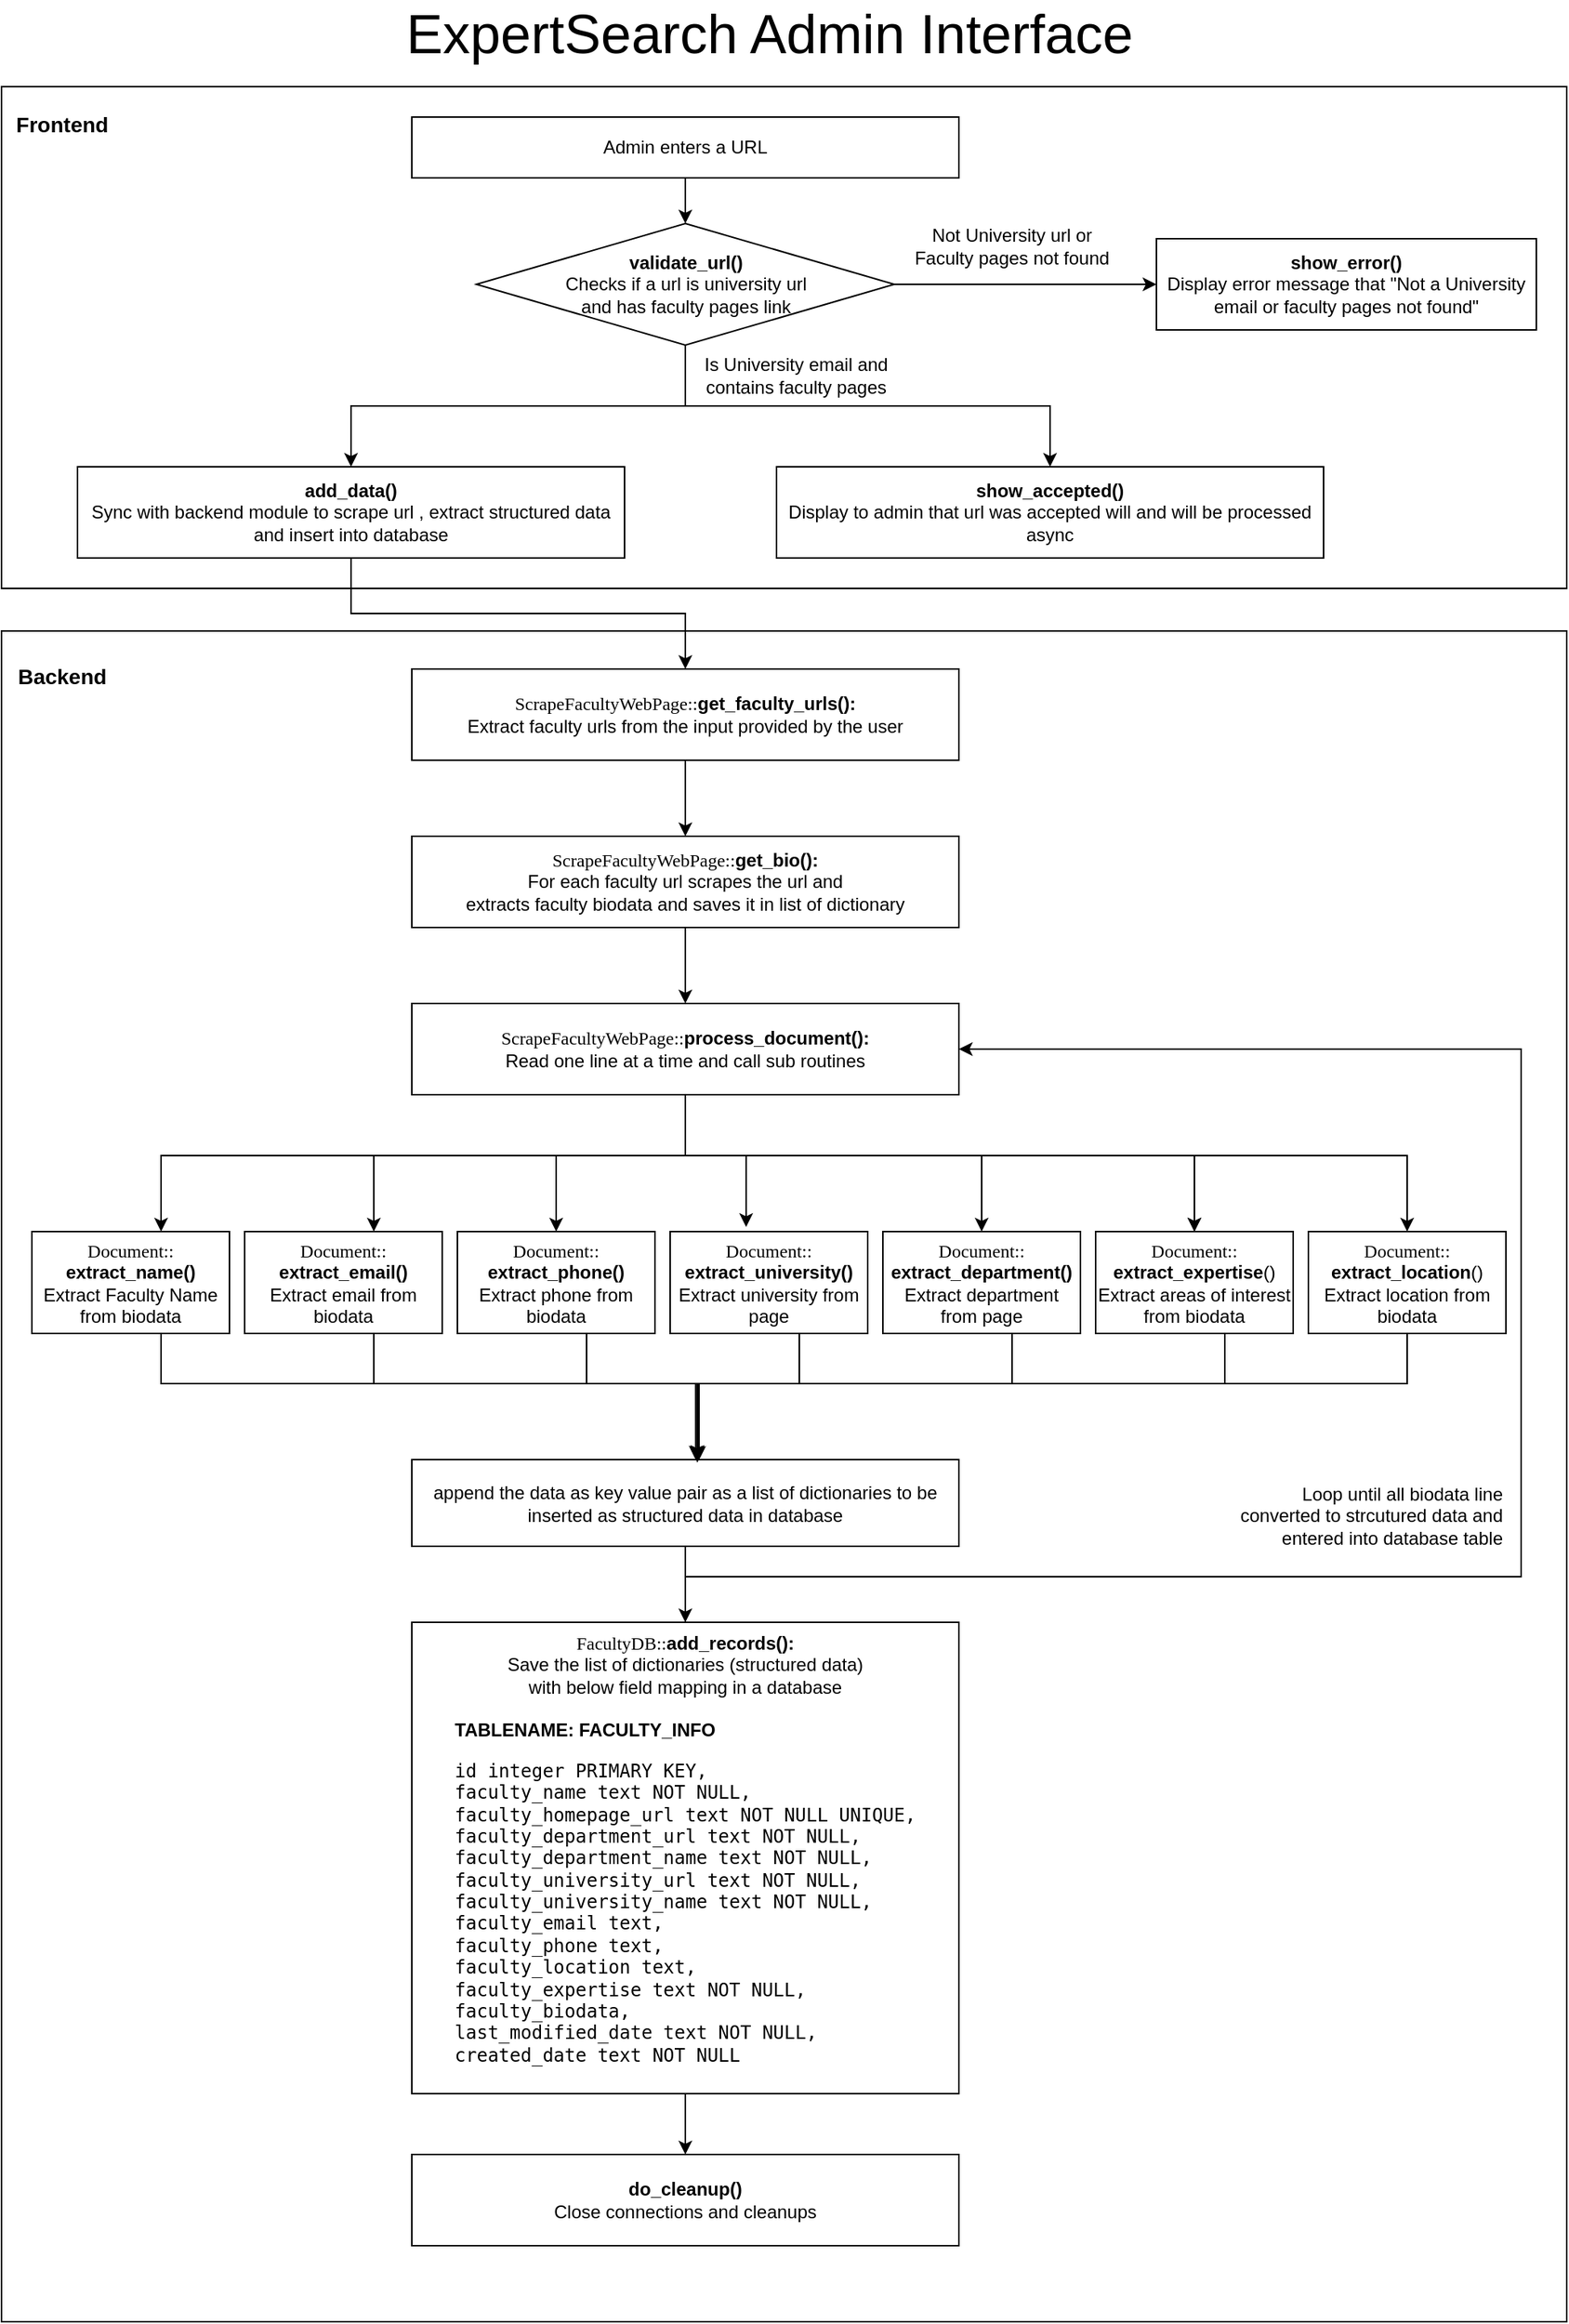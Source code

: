 <mxfile version="15.9.1" type="device"><diagram id="dUBs_UTZ3-glxY3RX4h6" name="Page-1"><mxGraphModel dx="1438" dy="1724" grid="1" gridSize="10" guides="1" tooltips="1" connect="1" arrows="1" fold="1" page="1" pageScale="1" pageWidth="850" pageHeight="1100" math="0" shadow="0"><root><mxCell id="0"/><mxCell id="1" parent="0"/><mxCell id="UDE30eZPnsQFLOr3LsP8-9" value="" style="rounded=0;whiteSpace=wrap;html=1;fontSize=14;" parent="1" vertex="1"><mxGeometry x="70" y="428" width="1030" height="1112" as="geometry"/></mxCell><mxCell id="UDE30eZPnsQFLOr3LsP8-7" value="" style="rounded=0;whiteSpace=wrap;html=1;fontSize=14;" parent="1" vertex="1"><mxGeometry x="70" y="70" width="1030" height="330" as="geometry"/></mxCell><mxCell id="UuPm2zwgWU1U_0ycSbbI-6" value="" style="edgeStyle=orthogonalEdgeStyle;rounded=0;orthogonalLoop=1;jettySize=auto;html=1;" parent="1" source="UuPm2zwgWU1U_0ycSbbI-1" target="UuPm2zwgWU1U_0ycSbbI-4" edge="1"><mxGeometry relative="1" as="geometry"/></mxCell><mxCell id="UuPm2zwgWU1U_0ycSbbI-1" value="Admin enters a URL" style="rounded=0;whiteSpace=wrap;html=1;" parent="1" vertex="1"><mxGeometry x="340" y="90" width="360" height="40" as="geometry"/></mxCell><mxCell id="UuPm2zwgWU1U_0ycSbbI-13" style="edgeStyle=orthogonalEdgeStyle;rounded=0;orthogonalLoop=1;jettySize=auto;html=1;entryX=0.5;entryY=0;entryDx=0;entryDy=0;" parent="1" source="UuPm2zwgWU1U_0ycSbbI-2" target="UuPm2zwgWU1U_0ycSbbI-12" edge="1"><mxGeometry relative="1" as="geometry"/></mxCell><mxCell id="UuPm2zwgWU1U_0ycSbbI-2" value="&lt;span style=&quot;font-size: 9pt ; background-color: rgb(255 , 255 , 255) ; font-family: &amp;#34;menlo&amp;#34;&quot;&gt;ScrapeFacultyWebPage::&lt;/span&gt;&lt;b&gt;get_faculty_urls():&lt;br&gt;&lt;/b&gt;Extract faculty urls from the input provided by the user" style="rounded=0;whiteSpace=wrap;html=1;" parent="1" vertex="1"><mxGeometry x="340" y="453" width="360" height="60" as="geometry"/></mxCell><mxCell id="UuPm2zwgWU1U_0ycSbbI-7" value="" style="edgeStyle=orthogonalEdgeStyle;rounded=0;orthogonalLoop=1;jettySize=auto;html=1;entryX=0.5;entryY=0;entryDx=0;entryDy=0;" parent="1" source="UuPm2zwgWU1U_0ycSbbI-4" target="UDE30eZPnsQFLOr3LsP8-1" edge="1"><mxGeometry relative="1" as="geometry"/></mxCell><mxCell id="UuPm2zwgWU1U_0ycSbbI-10" style="edgeStyle=orthogonalEdgeStyle;rounded=0;orthogonalLoop=1;jettySize=auto;html=1;entryX=0;entryY=0.5;entryDx=0;entryDy=0;" parent="1" source="UuPm2zwgWU1U_0ycSbbI-4" target="UuPm2zwgWU1U_0ycSbbI-9" edge="1"><mxGeometry relative="1" as="geometry"><mxPoint x="700" y="230" as="targetPoint"/></mxGeometry></mxCell><mxCell id="ZGqyVjanNFfFtLkHs6KT-5" style="edgeStyle=orthogonalEdgeStyle;rounded=0;orthogonalLoop=1;jettySize=auto;html=1;" edge="1" parent="1" source="UuPm2zwgWU1U_0ycSbbI-4" target="ZGqyVjanNFfFtLkHs6KT-2"><mxGeometry relative="1" as="geometry"/></mxCell><mxCell id="UuPm2zwgWU1U_0ycSbbI-4" value="&lt;b&gt;&lt;span&gt;validate_url()&lt;/span&gt;&lt;br&gt;&lt;/b&gt;&lt;span&gt;Checks if a url is university url &lt;br&gt;and has faculty pages link&lt;/span&gt;" style="rhombus;whiteSpace=wrap;html=1;" parent="1" vertex="1"><mxGeometry x="382.5" y="160" width="275" height="80" as="geometry"/></mxCell><mxCell id="UuPm2zwgWU1U_0ycSbbI-8" value="Is University email and &lt;br&gt;contains faculty pages" style="text;html=1;strokeColor=none;fillColor=none;align=center;verticalAlign=middle;whiteSpace=wrap;rounded=0;" parent="1" vertex="1"><mxGeometry x="527.5" y="245" width="130" height="30" as="geometry"/></mxCell><mxCell id="UuPm2zwgWU1U_0ycSbbI-9" value="&lt;b&gt;show_error()&lt;br&gt;&lt;/b&gt;Display error message that &quot;Not a University email or faculty pages not found&quot;" style="rounded=0;whiteSpace=wrap;html=1;" parent="1" vertex="1"><mxGeometry x="830" y="170" width="250" height="60" as="geometry"/></mxCell><mxCell id="UuPm2zwgWU1U_0ycSbbI-11" value="Not University url or &lt;br&gt;Faculty pages not found" style="text;html=1;strokeColor=none;fillColor=none;align=center;verticalAlign=middle;whiteSpace=wrap;rounded=0;" parent="1" vertex="1"><mxGeometry x="620" y="160" width="230" height="30" as="geometry"/></mxCell><mxCell id="UuPm2zwgWU1U_0ycSbbI-45" style="edgeStyle=orthogonalEdgeStyle;rounded=0;orthogonalLoop=1;jettySize=auto;html=1;entryX=0.5;entryY=0;entryDx=0;entryDy=0;" parent="1" source="UuPm2zwgWU1U_0ycSbbI-12" target="UuPm2zwgWU1U_0ycSbbI-14" edge="1"><mxGeometry relative="1" as="geometry"/></mxCell><mxCell id="UuPm2zwgWU1U_0ycSbbI-12" value="&lt;span style=&quot;font-size: 9pt ; background-color: rgb(255 , 255 , 255) ; font-family: &amp;#34;menlo&amp;#34;&quot;&gt;ScrapeFacultyWebPage::&lt;/span&gt;&lt;b&gt;get_bio():&lt;br&gt;&lt;/b&gt;For each faculty url scrapes the url and &lt;br&gt;extracts faculty biodata and saves it in list of dictionary" style="rounded=0;whiteSpace=wrap;html=1;" parent="1" vertex="1"><mxGeometry x="340" y="563" width="360" height="60" as="geometry"/></mxCell><mxCell id="UuPm2zwgWU1U_0ycSbbI-18" value="" style="edgeStyle=orthogonalEdgeStyle;rounded=0;orthogonalLoop=1;jettySize=auto;html=1;" parent="1" source="UuPm2zwgWU1U_0ycSbbI-14" target="UuPm2zwgWU1U_0ycSbbI-17" edge="1"><mxGeometry relative="1" as="geometry"><Array as="points"><mxPoint x="520" y="773"/><mxPoint x="435" y="773"/></Array></mxGeometry></mxCell><mxCell id="UuPm2zwgWU1U_0ycSbbI-24" style="edgeStyle=orthogonalEdgeStyle;rounded=0;orthogonalLoop=1;jettySize=auto;html=1;" parent="1" source="UuPm2zwgWU1U_0ycSbbI-14" edge="1"><mxGeometry relative="1" as="geometry"><Array as="points"><mxPoint x="520" y="773"/><mxPoint x="560" y="773"/><mxPoint x="560" y="820"/></Array><mxPoint x="560" y="820" as="targetPoint"/></mxGeometry></mxCell><mxCell id="UuPm2zwgWU1U_0ycSbbI-26" style="edgeStyle=orthogonalEdgeStyle;rounded=0;orthogonalLoop=1;jettySize=auto;html=1;entryX=0.5;entryY=0;entryDx=0;entryDy=0;exitX=0.5;exitY=1;exitDx=0;exitDy=0;" parent="1" source="UuPm2zwgWU1U_0ycSbbI-14" target="UuPm2zwgWU1U_0ycSbbI-22" edge="1"><mxGeometry relative="1" as="geometry"><Array as="points"><mxPoint x="520" y="773"/><mxPoint x="855" y="773"/></Array></mxGeometry></mxCell><mxCell id="UuPm2zwgWU1U_0ycSbbI-27" style="edgeStyle=orthogonalEdgeStyle;rounded=0;orthogonalLoop=1;jettySize=auto;html=1;" parent="1" source="UuPm2zwgWU1U_0ycSbbI-14" target="UuPm2zwgWU1U_0ycSbbI-15" edge="1"><mxGeometry relative="1" as="geometry"><Array as="points"><mxPoint x="520" y="773"/><mxPoint x="315" y="773"/></Array></mxGeometry></mxCell><mxCell id="UuPm2zwgWU1U_0ycSbbI-30" style="edgeStyle=orthogonalEdgeStyle;rounded=0;orthogonalLoop=1;jettySize=auto;html=1;" parent="1" source="UuPm2zwgWU1U_0ycSbbI-14" target="UuPm2zwgWU1U_0ycSbbI-20" edge="1"><mxGeometry relative="1" as="geometry"><Array as="points"><mxPoint x="520" y="773"/><mxPoint x="175" y="773"/></Array></mxGeometry></mxCell><mxCell id="UuPm2zwgWU1U_0ycSbbI-31" style="edgeStyle=orthogonalEdgeStyle;rounded=0;orthogonalLoop=1;jettySize=auto;html=1;entryX=0.5;entryY=0;entryDx=0;entryDy=0;" parent="1" source="UuPm2zwgWU1U_0ycSbbI-14" target="UuPm2zwgWU1U_0ycSbbI-21" edge="1"><mxGeometry relative="1" as="geometry"><Array as="points"><mxPoint x="520" y="773"/><mxPoint x="715" y="773"/></Array></mxGeometry></mxCell><mxCell id="ZGqyVjanNFfFtLkHs6KT-11" style="edgeStyle=orthogonalEdgeStyle;rounded=0;orthogonalLoop=1;jettySize=auto;html=1;entryX=0.5;entryY=0;entryDx=0;entryDy=0;" edge="1" parent="1" target="ZGqyVjanNFfFtLkHs6KT-7"><mxGeometry relative="1" as="geometry"><mxPoint x="520" y="736" as="sourcePoint"/><mxPoint x="995" y="826" as="targetPoint"/><Array as="points"><mxPoint x="520" y="773"/><mxPoint x="995" y="773"/></Array></mxGeometry></mxCell><mxCell id="UuPm2zwgWU1U_0ycSbbI-14" value="&lt;span style=&quot;background-color: rgb(255 , 255 , 255) ; font-family: &amp;#34;menlo&amp;#34; ; font-size: 9pt&quot;&gt;ScrapeFacultyWebPage::&lt;/span&gt;&lt;b&gt;process_document():&lt;br&gt;&lt;/b&gt;Read one line at a time and call sub routines" style="rounded=0;whiteSpace=wrap;html=1;" parent="1" vertex="1"><mxGeometry x="340" y="673" width="360" height="60" as="geometry"/></mxCell><mxCell id="UuPm2zwgWU1U_0ycSbbI-36" style="edgeStyle=orthogonalEdgeStyle;rounded=0;orthogonalLoop=1;jettySize=auto;html=1;entryX=0.519;entryY=0;entryDx=0;entryDy=0;entryPerimeter=0;" parent="1" source="UuPm2zwgWU1U_0ycSbbI-15" target="UuPm2zwgWU1U_0ycSbbI-33" edge="1"><mxGeometry relative="1" as="geometry"><Array as="points"><mxPoint x="315" y="923"/><mxPoint x="527" y="923"/></Array></mxGeometry></mxCell><mxCell id="UuPm2zwgWU1U_0ycSbbI-15" value="&lt;span style=&quot;font-family: &amp;#34;menlo&amp;#34; ; background-color: rgb(255 , 255 , 255)&quot;&gt;Document::&lt;/span&gt;&lt;b&gt;&lt;br&gt;extract_email()&lt;br&gt;&lt;/b&gt;Extract email from biodata" style="whiteSpace=wrap;html=1;rounded=0;" parent="1" vertex="1"><mxGeometry x="230" y="823" width="130" height="67" as="geometry"/></mxCell><mxCell id="UuPm2zwgWU1U_0ycSbbI-37" style="edgeStyle=orthogonalEdgeStyle;rounded=0;orthogonalLoop=1;jettySize=auto;html=1;entryX=0.522;entryY=-0.004;entryDx=0;entryDy=0;entryPerimeter=0;" parent="1" source="UuPm2zwgWU1U_0ycSbbI-17" target="UuPm2zwgWU1U_0ycSbbI-33" edge="1"><mxGeometry relative="1" as="geometry"><Array as="points"><mxPoint x="455" y="923"/><mxPoint x="528" y="923"/></Array></mxGeometry></mxCell><mxCell id="UuPm2zwgWU1U_0ycSbbI-17" value="&lt;span style=&quot;font-family: &amp;#34;menlo&amp;#34; ; background-color: rgb(255 , 255 , 255)&quot;&gt;Document::&lt;/span&gt;&lt;b&gt;&lt;br&gt;extract_phone()&lt;br&gt;&lt;/b&gt;Extract phone from biodata" style="whiteSpace=wrap;html=1;rounded=0;" parent="1" vertex="1"><mxGeometry x="370" y="823" width="130" height="67" as="geometry"/></mxCell><mxCell id="UuPm2zwgWU1U_0ycSbbI-39" style="edgeStyle=orthogonalEdgeStyle;rounded=0;orthogonalLoop=1;jettySize=auto;html=1;entryX=0.522;entryY=0.004;entryDx=0;entryDy=0;entryPerimeter=0;" parent="1" source="UuPm2zwgWU1U_0ycSbbI-19" target="UuPm2zwgWU1U_0ycSbbI-33" edge="1"><mxGeometry relative="1" as="geometry"><Array as="points"><mxPoint x="595" y="923"/><mxPoint x="528" y="923"/></Array></mxGeometry></mxCell><mxCell id="UuPm2zwgWU1U_0ycSbbI-19" value="&lt;span style=&quot;font-family: &amp;#34;menlo&amp;#34; ; background-color: rgb(255 , 255 , 255)&quot;&gt;Document::&lt;/span&gt;&lt;b&gt;&lt;br&gt;extract_university()&lt;br&gt;&lt;/b&gt;Extract university from page" style="whiteSpace=wrap;html=1;rounded=0;" parent="1" vertex="1"><mxGeometry x="510" y="823" width="130" height="67" as="geometry"/></mxCell><mxCell id="UuPm2zwgWU1U_0ycSbbI-35" style="edgeStyle=orthogonalEdgeStyle;rounded=0;orthogonalLoop=1;jettySize=auto;html=1;entryX=0.522;entryY=0.004;entryDx=0;entryDy=0;entryPerimeter=0;" parent="1" source="UuPm2zwgWU1U_0ycSbbI-20" target="UuPm2zwgWU1U_0ycSbbI-33" edge="1"><mxGeometry relative="1" as="geometry"><Array as="points"><mxPoint x="175" y="923"/><mxPoint x="528" y="923"/></Array></mxGeometry></mxCell><mxCell id="UuPm2zwgWU1U_0ycSbbI-20" value="&lt;span style=&quot;font-family: &amp;#34;menlo&amp;#34; ; background-color: rgb(255 , 255 , 255)&quot;&gt;Document::&lt;/span&gt;&lt;b&gt;&lt;br&gt;extract_name()&lt;br&gt;&lt;/b&gt;Extract Faculty Name from biodata" style="whiteSpace=wrap;html=1;rounded=0;" parent="1" vertex="1"><mxGeometry x="90" y="823" width="130" height="67" as="geometry"/></mxCell><mxCell id="UuPm2zwgWU1U_0ycSbbI-40" style="edgeStyle=orthogonalEdgeStyle;rounded=0;orthogonalLoop=1;jettySize=auto;html=1;entryX=0.525;entryY=0.004;entryDx=0;entryDy=0;entryPerimeter=0;" parent="1" source="UuPm2zwgWU1U_0ycSbbI-21" target="UuPm2zwgWU1U_0ycSbbI-33" edge="1"><mxGeometry relative="1" as="geometry"><Array as="points"><mxPoint x="735" y="923"/><mxPoint x="529" y="923"/></Array></mxGeometry></mxCell><mxCell id="UuPm2zwgWU1U_0ycSbbI-21" value="&lt;span style=&quot;font-family: &amp;#34;menlo&amp;#34; ; background-color: rgb(255 , 255 , 255)&quot;&gt;Document::&lt;/span&gt;&lt;b&gt;&lt;br&gt;extract_department()&lt;br&gt;&lt;/b&gt;Extract department from page" style="whiteSpace=wrap;html=1;rounded=0;" parent="1" vertex="1"><mxGeometry x="650" y="823" width="130" height="67" as="geometry"/></mxCell><mxCell id="UuPm2zwgWU1U_0ycSbbI-41" style="edgeStyle=orthogonalEdgeStyle;rounded=0;orthogonalLoop=1;jettySize=auto;html=1;entryX=0.522;entryY=-0.004;entryDx=0;entryDy=0;entryPerimeter=0;" parent="1" source="UuPm2zwgWU1U_0ycSbbI-22" target="UuPm2zwgWU1U_0ycSbbI-33" edge="1"><mxGeometry relative="1" as="geometry"><Array as="points"><mxPoint x="875" y="923"/><mxPoint x="528" y="923"/></Array></mxGeometry></mxCell><mxCell id="UuPm2zwgWU1U_0ycSbbI-22" value="&lt;span style=&quot;font-family: &amp;#34;menlo&amp;#34; ; background-color: rgb(255 , 255 , 255)&quot;&gt;Document::&lt;br&gt;&lt;/span&gt;&lt;b&gt;extract_expertise&lt;/b&gt;() Extract areas of interest from biodata" style="whiteSpace=wrap;html=1;rounded=0;" parent="1" vertex="1"><mxGeometry x="790" y="823" width="130" height="67" as="geometry"/></mxCell><mxCell id="UuPm2zwgWU1U_0ycSbbI-43" value="" style="edgeStyle=orthogonalEdgeStyle;rounded=0;orthogonalLoop=1;jettySize=auto;html=1;" parent="1" source="UuPm2zwgWU1U_0ycSbbI-33" target="UuPm2zwgWU1U_0ycSbbI-42" edge="1"><mxGeometry relative="1" as="geometry"/></mxCell><mxCell id="UuPm2zwgWU1U_0ycSbbI-46" style="edgeStyle=orthogonalEdgeStyle;rounded=0;orthogonalLoop=1;jettySize=auto;html=1;entryX=1;entryY=0.5;entryDx=0;entryDy=0;" parent="1" source="UuPm2zwgWU1U_0ycSbbI-33" target="UuPm2zwgWU1U_0ycSbbI-14" edge="1"><mxGeometry relative="1" as="geometry"><mxPoint x="710" y="703" as="targetPoint"/><Array as="points"><mxPoint x="520" y="1050"/><mxPoint x="1070" y="1050"/><mxPoint x="1070" y="703"/></Array></mxGeometry></mxCell><mxCell id="UDE30eZPnsQFLOr3LsP8-11" value="" style="edgeStyle=orthogonalEdgeStyle;rounded=0;orthogonalLoop=1;jettySize=auto;html=1;fontSize=14;" parent="1" source="UuPm2zwgWU1U_0ycSbbI-33" target="UDE30eZPnsQFLOr3LsP8-10" edge="1"><mxGeometry relative="1" as="geometry"/></mxCell><mxCell id="UuPm2zwgWU1U_0ycSbbI-33" value="&lt;span&gt;append the data as key value pair as a list of dictionaries to be inserted as structured data in database&lt;br&gt;&lt;/span&gt;" style="rounded=0;whiteSpace=wrap;html=1;" parent="1" vertex="1"><mxGeometry x="340" y="973" width="360" height="57" as="geometry"/></mxCell><mxCell id="UuPm2zwgWU1U_0ycSbbI-42" value="&lt;b&gt;do_cleanup()&lt;br&gt;&lt;/b&gt;Close connections and cleanups" style="whiteSpace=wrap;html=1;rounded=0;" parent="1" vertex="1"><mxGeometry x="340" y="1430" width="360" height="60" as="geometry"/></mxCell><mxCell id="UuPm2zwgWU1U_0ycSbbI-47" value="Loop until all biodata line converted to strcutured data and entered into database table" style="text;html=1;strokeColor=none;fillColor=none;align=right;verticalAlign=middle;whiteSpace=wrap;rounded=0;" parent="1" vertex="1"><mxGeometry x="880" y="980" width="180" height="60" as="geometry"/></mxCell><mxCell id="UDE30eZPnsQFLOr3LsP8-2" style="edgeStyle=orthogonalEdgeStyle;rounded=0;orthogonalLoop=1;jettySize=auto;html=1;entryX=0.5;entryY=0;entryDx=0;entryDy=0;exitX=0.5;exitY=1;exitDx=0;exitDy=0;" parent="1" source="ZGqyVjanNFfFtLkHs6KT-2" target="UuPm2zwgWU1U_0ycSbbI-2" edge="1"><mxGeometry relative="1" as="geometry"/></mxCell><mxCell id="UDE30eZPnsQFLOr3LsP8-1" value="&lt;b&gt;show_accepted()&lt;br&gt;&lt;/b&gt;Display to admin that url was accepted will and will be processed async" style="rounded=0;whiteSpace=wrap;html=1;" parent="1" vertex="1"><mxGeometry x="580" y="320" width="360" height="60" as="geometry"/></mxCell><mxCell id="UDE30eZPnsQFLOr3LsP8-5" value="&lt;b&gt;&lt;font style=&quot;font-size: 14px&quot;&gt;Backend&lt;/font&gt;&lt;/b&gt;" style="text;html=1;strokeColor=none;fillColor=none;align=center;verticalAlign=middle;whiteSpace=wrap;rounded=0;" parent="1" vertex="1"><mxGeometry x="80" y="443" width="60" height="30" as="geometry"/></mxCell><mxCell id="UDE30eZPnsQFLOr3LsP8-8" value="&lt;b&gt;&lt;font style=&quot;font-size: 14px&quot;&gt;Frontend&lt;/font&gt;&lt;/b&gt;" style="text;html=1;strokeColor=none;fillColor=none;align=center;verticalAlign=middle;whiteSpace=wrap;rounded=0;" parent="1" vertex="1"><mxGeometry x="80" y="80" width="60" height="30" as="geometry"/></mxCell><mxCell id="UDE30eZPnsQFLOr3LsP8-10" value="&lt;span style=&quot;font-size: 9pt ; background-color: rgb(255 , 255 , 255) ; font-family: &amp;#34;menlo&amp;#34;&quot;&gt;FacultyDB::&lt;/span&gt;&lt;b&gt;add_records():&lt;br&gt;&lt;/b&gt;&lt;span&gt;Save the list of dictionaries (structured data) &lt;br&gt;with below field mapping in a database&lt;br&gt;&lt;/span&gt;&lt;br&gt;&lt;div style=&quot;text-align: left&quot;&gt;&lt;b&gt;TABLENAME: FACULTY_INFO&lt;/b&gt;&lt;/div&gt;&lt;div style=&quot;text-align: left&quot;&gt;&lt;pre&gt;id integer PRIMARY KEY,&lt;br&gt;faculty_name text NOT NULL,&lt;br&gt;faculty_homepage_url text NOT NULL UNIQUE,&lt;br&gt;faculty_department_url text NOT NULL,&lt;br&gt;faculty_department_name text NOT NULL,&lt;br&gt;faculty_university_url text NOT NULL,&lt;br&gt;faculty_university_name text NOT NULL,&lt;br&gt;faculty_email text,&lt;br&gt;faculty_phone text,&lt;br&gt;faculty_location text,&lt;br&gt;faculty_expertise text NOT NULL,&lt;br&gt;faculty_biodata,&lt;br&gt;last_modified_date text NOT NULL,&lt;br&gt;created_date text NOT NULL&lt;/pre&gt;&lt;/div&gt;" style="whiteSpace=wrap;html=1;rounded=0;" parent="1" vertex="1"><mxGeometry x="340" y="1080" width="360" height="310" as="geometry"/></mxCell><mxCell id="ZGqyVjanNFfFtLkHs6KT-2" value="&lt;b&gt;add_data()&lt;br&gt;&lt;/b&gt;Sync with backend module to scrape url , extract structured data and insert into database" style="rounded=0;whiteSpace=wrap;html=1;" vertex="1" parent="1"><mxGeometry x="120" y="320" width="360" height="60" as="geometry"/></mxCell><mxCell id="ZGqyVjanNFfFtLkHs6KT-12" style="edgeStyle=orthogonalEdgeStyle;rounded=0;orthogonalLoop=1;jettySize=auto;html=1;entryX=0.522;entryY=-0.018;entryDx=0;entryDy=0;entryPerimeter=0;" edge="1" parent="1"><mxGeometry relative="1" as="geometry"><mxPoint x="995" y="886" as="sourcePoint"/><mxPoint x="527.92" y="974.974" as="targetPoint"/><Array as="points"><mxPoint x="995" y="923"/><mxPoint x="528" y="923"/></Array></mxGeometry></mxCell><mxCell id="ZGqyVjanNFfFtLkHs6KT-7" value="&lt;span style=&quot;font-family: &amp;#34;menlo&amp;#34; ; background-color: rgb(255 , 255 , 255)&quot;&gt;Document::&lt;br&gt;&lt;/span&gt;&lt;b&gt;extract_location&lt;/b&gt;() Extract location from biodata" style="whiteSpace=wrap;html=1;rounded=0;" vertex="1" parent="1"><mxGeometry x="930" y="823" width="130" height="67" as="geometry"/></mxCell><mxCell id="ZGqyVjanNFfFtLkHs6KT-8" style="edgeStyle=orthogonalEdgeStyle;rounded=0;orthogonalLoop=1;jettySize=auto;html=1;entryX=0.5;entryY=0;entryDx=0;entryDy=0;exitX=0.5;exitY=1;exitDx=0;exitDy=0;" edge="1" parent="1"><mxGeometry relative="1" as="geometry"><Array as="points"><mxPoint x="520" y="773"/><mxPoint x="855" y="773"/></Array><mxPoint x="520" y="733" as="sourcePoint"/><mxPoint x="855" y="823" as="targetPoint"/></mxGeometry></mxCell><mxCell id="ZGqyVjanNFfFtLkHs6KT-14" value="&lt;font style=&quot;font-size: 36px&quot;&gt;ExpertSearch Admin Interface&lt;/font&gt;" style="text;html=1;strokeColor=none;fillColor=none;align=center;verticalAlign=middle;whiteSpace=wrap;rounded=0;" vertex="1" parent="1"><mxGeometry x="312.5" y="20" width="525" height="30" as="geometry"/></mxCell></root></mxGraphModel></diagram></mxfile>